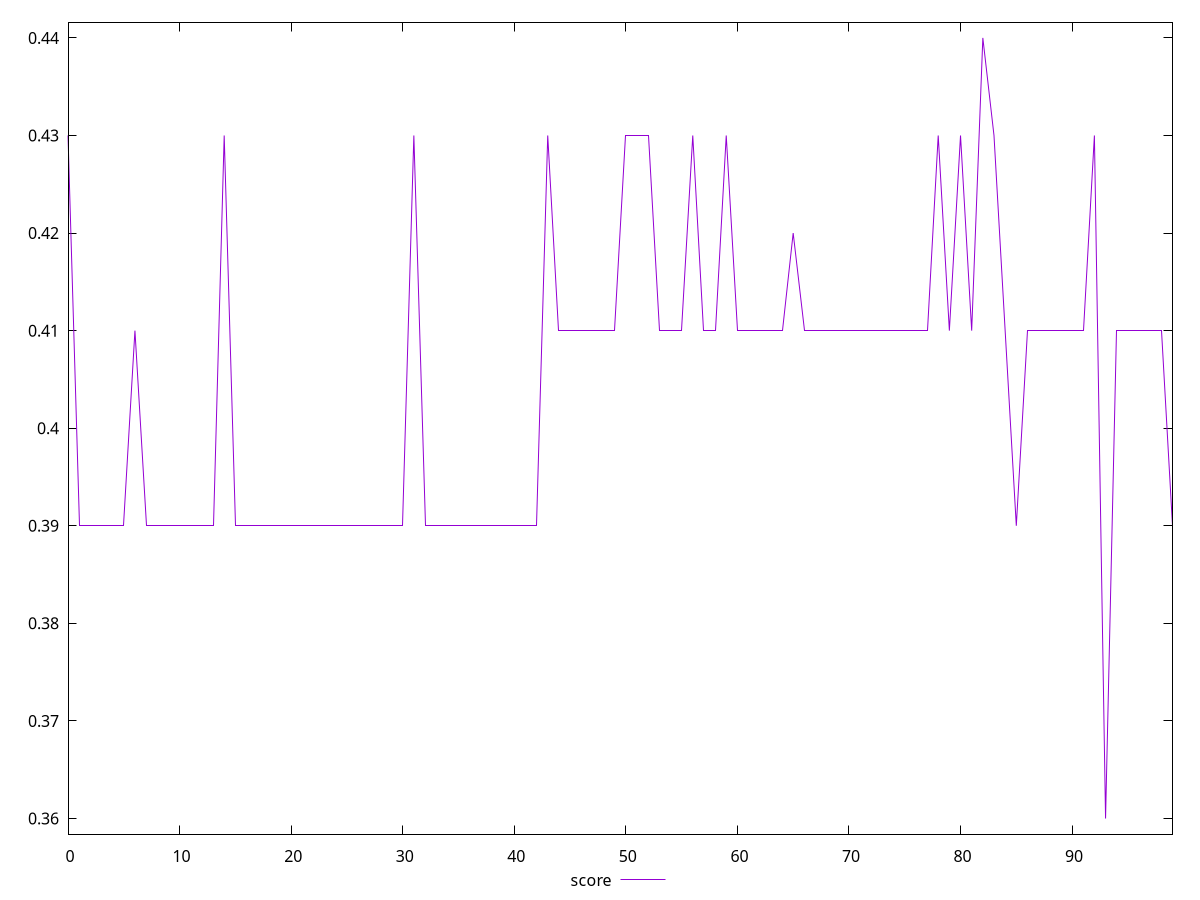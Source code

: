 reset

$score <<EOF
0 0.43
1 0.39
2 0.39
3 0.39
4 0.39
5 0.39
6 0.41
7 0.39
8 0.39
9 0.39
10 0.39
11 0.39
12 0.39
13 0.39
14 0.43
15 0.39
16 0.39
17 0.39
18 0.39
19 0.39
20 0.39
21 0.39
22 0.39
23 0.39
24 0.39
25 0.39
26 0.39
27 0.39
28 0.39
29 0.39
30 0.39
31 0.43
32 0.39
33 0.39
34 0.39
35 0.39
36 0.39
37 0.39
38 0.39
39 0.39
40 0.39
41 0.39
42 0.39
43 0.43
44 0.41
45 0.41
46 0.41
47 0.41
48 0.41
49 0.41
50 0.43
51 0.43
52 0.43
53 0.41
54 0.41
55 0.41
56 0.43
57 0.41
58 0.41
59 0.43
60 0.41
61 0.41
62 0.41
63 0.41
64 0.41
65 0.42
66 0.41
67 0.41
68 0.41
69 0.41
70 0.41
71 0.41
72 0.41
73 0.41
74 0.41
75 0.41
76 0.41
77 0.41
78 0.43
79 0.41
80 0.43
81 0.41
82 0.44
83 0.43
84 0.41
85 0.39
86 0.41
87 0.41
88 0.41
89 0.41
90 0.41
91 0.41
92 0.43
93 0.36
94 0.41
95 0.41
96 0.41
97 0.41
98 0.41
99 0.39
EOF

set key outside below
set xrange [0:99]
set yrange [0.3584:0.4416]
set trange [0.3584:0.4416]
set terminal svg size 640, 500 enhanced background rgb 'white'
set output "report_00025_2021-02-22T21:38:55.199Z/uses-webp-images/samples/pages/score/values.svg"

plot $score title "score" with line

reset
